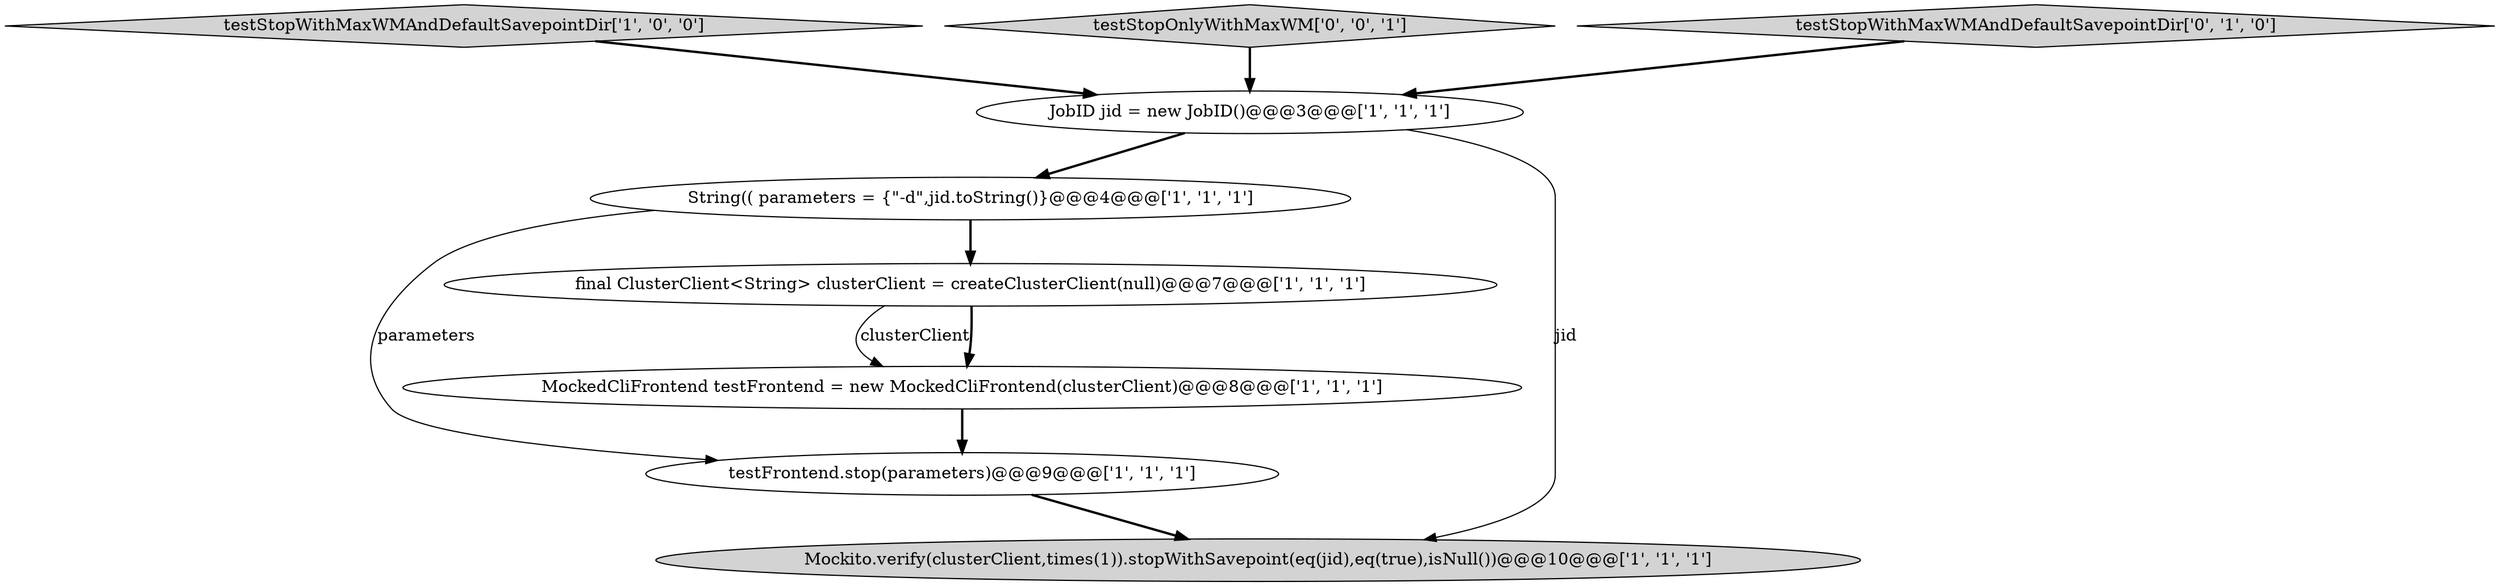 digraph {
5 [style = filled, label = "JobID jid = new JobID()@@@3@@@['1', '1', '1']", fillcolor = white, shape = ellipse image = "AAA0AAABBB1BBB"];
0 [style = filled, label = "testStopWithMaxWMAndDefaultSavepointDir['1', '0', '0']", fillcolor = lightgray, shape = diamond image = "AAA0AAABBB1BBB"];
2 [style = filled, label = "testFrontend.stop(parameters)@@@9@@@['1', '1', '1']", fillcolor = white, shape = ellipse image = "AAA0AAABBB1BBB"];
6 [style = filled, label = "String(( parameters = {\"-d\",jid.toString()}@@@4@@@['1', '1', '1']", fillcolor = white, shape = ellipse image = "AAA0AAABBB1BBB"];
3 [style = filled, label = "Mockito.verify(clusterClient,times(1)).stopWithSavepoint(eq(jid),eq(true),isNull())@@@10@@@['1', '1', '1']", fillcolor = lightgray, shape = ellipse image = "AAA0AAABBB1BBB"];
1 [style = filled, label = "final ClusterClient<String> clusterClient = createClusterClient(null)@@@7@@@['1', '1', '1']", fillcolor = white, shape = ellipse image = "AAA0AAABBB1BBB"];
4 [style = filled, label = "MockedCliFrontend testFrontend = new MockedCliFrontend(clusterClient)@@@8@@@['1', '1', '1']", fillcolor = white, shape = ellipse image = "AAA0AAABBB1BBB"];
8 [style = filled, label = "testStopOnlyWithMaxWM['0', '0', '1']", fillcolor = lightgray, shape = diamond image = "AAA0AAABBB3BBB"];
7 [style = filled, label = "testStopWithMaxWMAndDefaultSavepointDir['0', '1', '0']", fillcolor = lightgray, shape = diamond image = "AAA0AAABBB2BBB"];
7->5 [style = bold, label=""];
5->3 [style = solid, label="jid"];
1->4 [style = solid, label="clusterClient"];
0->5 [style = bold, label=""];
8->5 [style = bold, label=""];
6->2 [style = solid, label="parameters"];
6->1 [style = bold, label=""];
5->6 [style = bold, label=""];
4->2 [style = bold, label=""];
1->4 [style = bold, label=""];
2->3 [style = bold, label=""];
}
